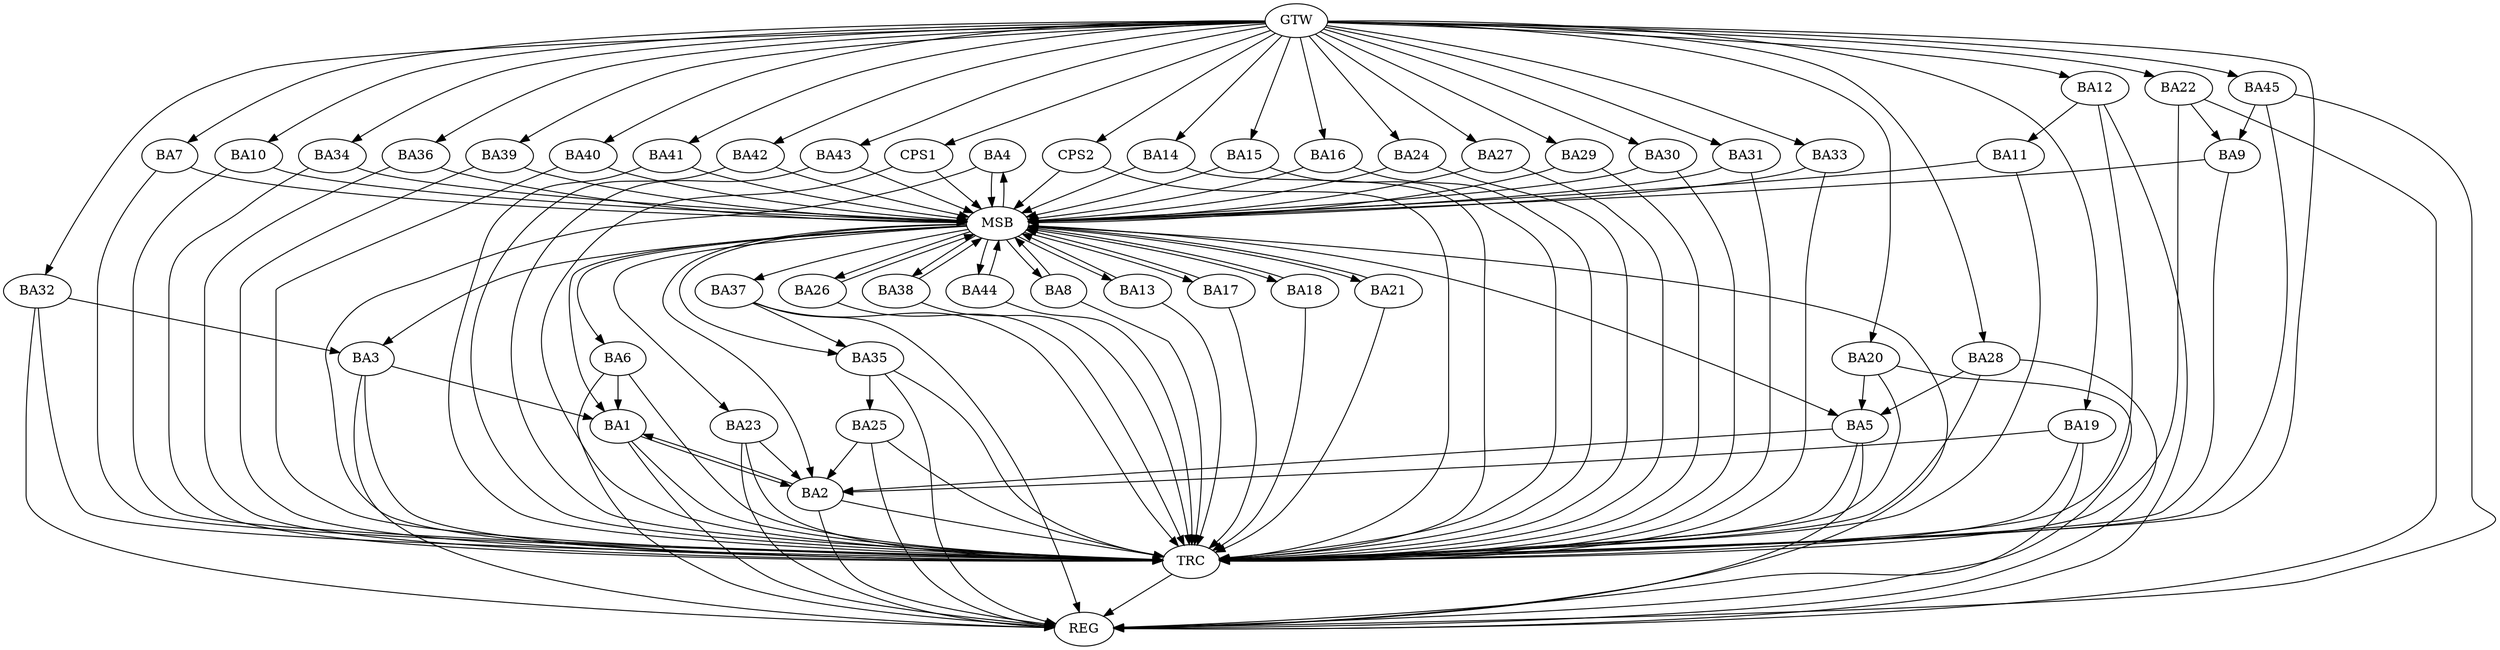 strict digraph G {
  BA1 [ label="BA1" ];
  BA2 [ label="BA2" ];
  BA3 [ label="BA3" ];
  BA4 [ label="BA4" ];
  BA5 [ label="BA5" ];
  BA6 [ label="BA6" ];
  BA7 [ label="BA7" ];
  BA8 [ label="BA8" ];
  BA9 [ label="BA9" ];
  BA10 [ label="BA10" ];
  BA11 [ label="BA11" ];
  BA12 [ label="BA12" ];
  BA13 [ label="BA13" ];
  BA14 [ label="BA14" ];
  BA15 [ label="BA15" ];
  BA16 [ label="BA16" ];
  BA17 [ label="BA17" ];
  BA18 [ label="BA18" ];
  BA19 [ label="BA19" ];
  BA20 [ label="BA20" ];
  BA21 [ label="BA21" ];
  BA22 [ label="BA22" ];
  BA23 [ label="BA23" ];
  BA24 [ label="BA24" ];
  BA25 [ label="BA25" ];
  BA26 [ label="BA26" ];
  BA27 [ label="BA27" ];
  BA28 [ label="BA28" ];
  BA29 [ label="BA29" ];
  BA30 [ label="BA30" ];
  BA31 [ label="BA31" ];
  BA32 [ label="BA32" ];
  BA33 [ label="BA33" ];
  BA34 [ label="BA34" ];
  BA35 [ label="BA35" ];
  BA36 [ label="BA36" ];
  BA37 [ label="BA37" ];
  BA38 [ label="BA38" ];
  BA39 [ label="BA39" ];
  BA40 [ label="BA40" ];
  BA41 [ label="BA41" ];
  BA42 [ label="BA42" ];
  BA43 [ label="BA43" ];
  BA44 [ label="BA44" ];
  BA45 [ label="BA45" ];
  CPS1 [ label="CPS1" ];
  CPS2 [ label="CPS2" ];
  GTW [ label="GTW" ];
  REG [ label="REG" ];
  MSB [ label="MSB" ];
  TRC [ label="TRC" ];
  BA1 -> BA2;
  BA2 -> BA1;
  BA3 -> BA1;
  BA5 -> BA2;
  BA6 -> BA1;
  BA12 -> BA11;
  BA19 -> BA2;
  BA20 -> BA5;
  BA22 -> BA9;
  BA23 -> BA2;
  BA25 -> BA2;
  BA28 -> BA5;
  BA32 -> BA3;
  BA35 -> BA25;
  BA37 -> BA35;
  BA45 -> BA9;
  GTW -> BA7;
  GTW -> BA10;
  GTW -> BA12;
  GTW -> BA14;
  GTW -> BA15;
  GTW -> BA16;
  GTW -> BA19;
  GTW -> BA20;
  GTW -> BA22;
  GTW -> BA24;
  GTW -> BA27;
  GTW -> BA28;
  GTW -> BA29;
  GTW -> BA30;
  GTW -> BA31;
  GTW -> BA32;
  GTW -> BA33;
  GTW -> BA34;
  GTW -> BA36;
  GTW -> BA39;
  GTW -> BA40;
  GTW -> BA41;
  GTW -> BA42;
  GTW -> BA43;
  GTW -> BA45;
  GTW -> CPS1;
  GTW -> CPS2;
  BA1 -> REG;
  BA2 -> REG;
  BA3 -> REG;
  BA5 -> REG;
  BA6 -> REG;
  BA12 -> REG;
  BA19 -> REG;
  BA20 -> REG;
  BA22 -> REG;
  BA23 -> REG;
  BA25 -> REG;
  BA28 -> REG;
  BA32 -> REG;
  BA35 -> REG;
  BA37 -> REG;
  BA45 -> REG;
  BA4 -> MSB;
  MSB -> BA3;
  MSB -> REG;
  BA7 -> MSB;
  MSB -> BA4;
  BA8 -> MSB;
  MSB -> BA1;
  BA9 -> MSB;
  MSB -> BA5;
  BA10 -> MSB;
  BA11 -> MSB;
  BA13 -> MSB;
  MSB -> BA2;
  BA14 -> MSB;
  BA15 -> MSB;
  BA16 -> MSB;
  BA17 -> MSB;
  BA18 -> MSB;
  BA21 -> MSB;
  BA24 -> MSB;
  BA26 -> MSB;
  MSB -> BA13;
  BA27 -> MSB;
  BA29 -> MSB;
  MSB -> BA26;
  BA30 -> MSB;
  BA31 -> MSB;
  BA33 -> MSB;
  BA34 -> MSB;
  BA36 -> MSB;
  BA38 -> MSB;
  MSB -> BA23;
  BA39 -> MSB;
  BA40 -> MSB;
  BA41 -> MSB;
  BA42 -> MSB;
  BA43 -> MSB;
  BA44 -> MSB;
  MSB -> BA37;
  CPS1 -> MSB;
  MSB -> BA17;
  MSB -> BA18;
  MSB -> BA6;
  MSB -> BA21;
  MSB -> BA8;
  CPS2 -> MSB;
  MSB -> BA44;
  MSB -> BA38;
  MSB -> BA35;
  BA1 -> TRC;
  BA2 -> TRC;
  BA3 -> TRC;
  BA4 -> TRC;
  BA5 -> TRC;
  BA6 -> TRC;
  BA7 -> TRC;
  BA8 -> TRC;
  BA9 -> TRC;
  BA10 -> TRC;
  BA11 -> TRC;
  BA12 -> TRC;
  BA13 -> TRC;
  BA14 -> TRC;
  BA15 -> TRC;
  BA16 -> TRC;
  BA17 -> TRC;
  BA18 -> TRC;
  BA19 -> TRC;
  BA20 -> TRC;
  BA21 -> TRC;
  BA22 -> TRC;
  BA23 -> TRC;
  BA24 -> TRC;
  BA25 -> TRC;
  BA26 -> TRC;
  BA27 -> TRC;
  BA28 -> TRC;
  BA29 -> TRC;
  BA30 -> TRC;
  BA31 -> TRC;
  BA32 -> TRC;
  BA33 -> TRC;
  BA34 -> TRC;
  BA35 -> TRC;
  BA36 -> TRC;
  BA37 -> TRC;
  BA38 -> TRC;
  BA39 -> TRC;
  BA40 -> TRC;
  BA41 -> TRC;
  BA42 -> TRC;
  BA43 -> TRC;
  BA44 -> TRC;
  BA45 -> TRC;
  CPS1 -> TRC;
  CPS2 -> TRC;
  GTW -> TRC;
  TRC -> REG;
}
